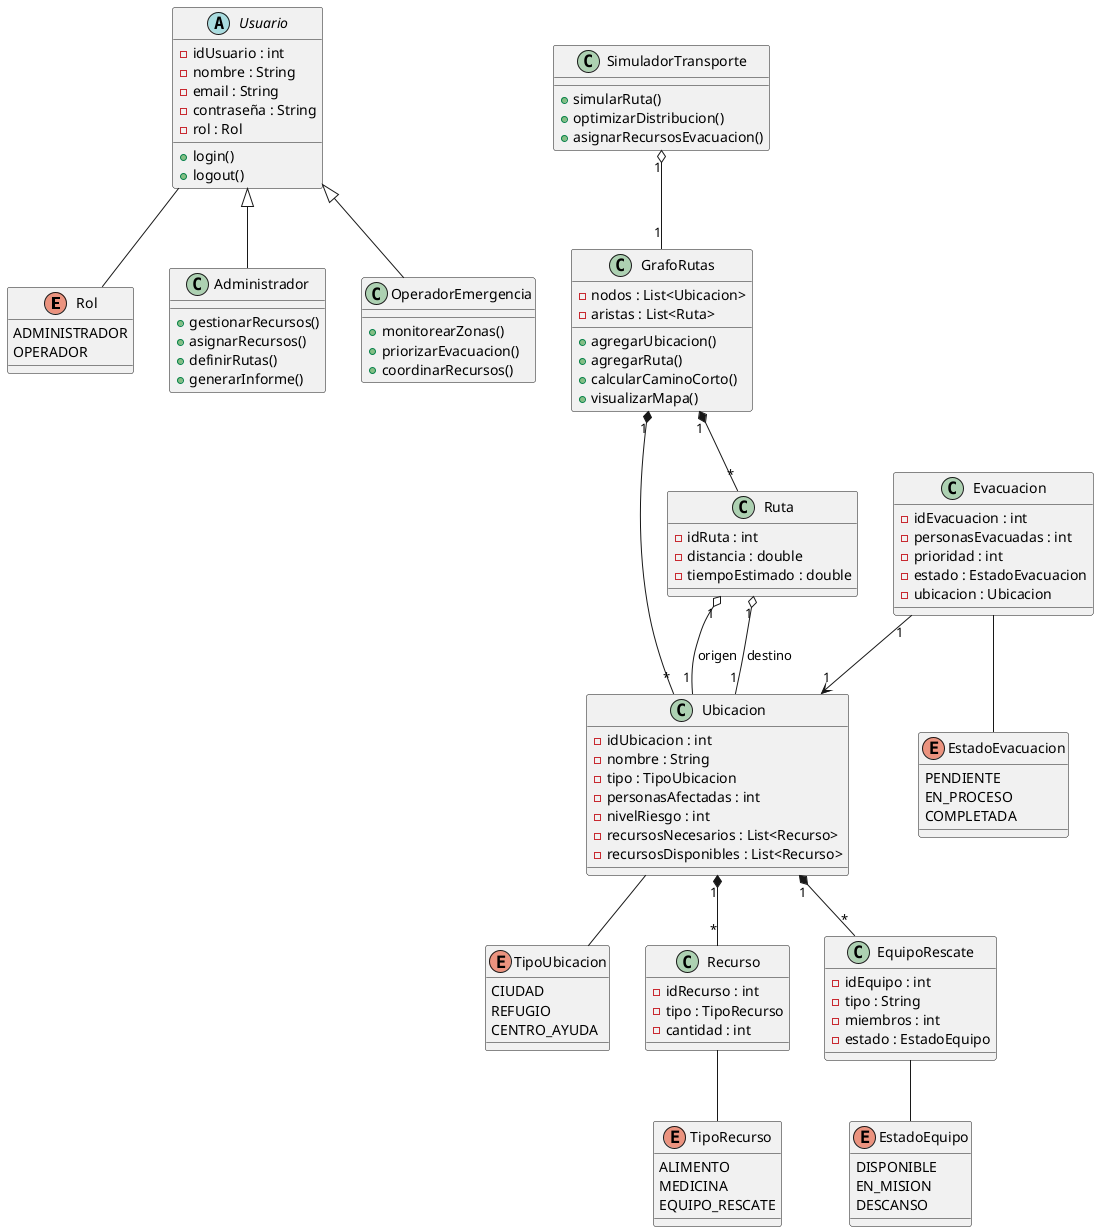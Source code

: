 @startuml
' ========================
' Enumeraciones
' ========================
enum Rol {
  ADMINISTRADOR
  OPERADOR
}

enum TipoUbicacion {
  CIUDAD
  REFUGIO
  CENTRO_AYUDA
}

enum TipoRecurso {
  ALIMENTO
  MEDICINA
  EQUIPO_RESCATE
}

enum EstadoEquipo {
  DISPONIBLE
  EN_MISION
  DESCANSO
}

enum EstadoEvacuacion {
  PENDIENTE
  EN_PROCESO
  COMPLETADA
}

' ========================
' Clases principales
' ========================
abstract class Usuario {
  - idUsuario : int
  - nombre : String
  - email : String
  - contraseña : String
  - rol : Rol
  + login()
  + logout()
}

class Administrador {
  + gestionarRecursos()
  + asignarRecursos()
  + definirRutas()
  + generarInforme()
}

class OperadorEmergencia {
  + monitorearZonas()
  + priorizarEvacuacion()
  + coordinarRecursos()
}

class Ubicacion {
  - idUbicacion : int
  - nombre : String
  - tipo : TipoUbicacion
  - personasAfectadas : int
  - nivelRiesgo : int
  - recursosNecesarios : List<Recurso>
  - recursosDisponibles : List<Recurso>
}

class Recurso {
  - idRecurso : int
  - tipo : TipoRecurso
  - cantidad : int
}

class EquipoRescate {
  - idEquipo : int
  - tipo : String
  - miembros : int
  - estado : EstadoEquipo
}

class Ruta {
  - idRuta : int
  - distancia : double
  - tiempoEstimado : double
}

class GrafoRutas {
  - nodos : List<Ubicacion>
  - aristas : List<Ruta>
  + agregarUbicacion()
  + agregarRuta()
  + calcularCaminoCorto()
  + visualizarMapa()
}

class Evacuacion {
  - idEvacuacion : int
  - personasEvacuadas : int
  - prioridad : int
  - estado : EstadoEvacuacion
  - ubicacion : Ubicacion
}

class SimuladorTransporte {
  + simularRuta()
  + optimizarDistribucion()
  + asignarRecursosEvacuacion()
}

' ========================
' Relaciones
' ========================
Usuario <|-- Administrador
Usuario <|-- OperadorEmergencia

Ubicacion "1" *-- "*" Recurso
Ubicacion "1" *-- "*" EquipoRescate
Ubicacion -- TipoUbicacion

Ruta "1" o-- "1" Ubicacion : origen
Ruta "1" o-- "1" Ubicacion : destino

GrafoRutas "1" *-- "*" Ubicacion
GrafoRutas "1" *-- "*" Ruta
Evacuacion "1" --> "1" Ubicacion

Recurso -- TipoRecurso
EquipoRescate -- EstadoEquipo
Evacuacion -- EstadoEvacuacion
Usuario -- Rol
SimuladorTransporte "1" o-- "1" GrafoRutas


@enduml
